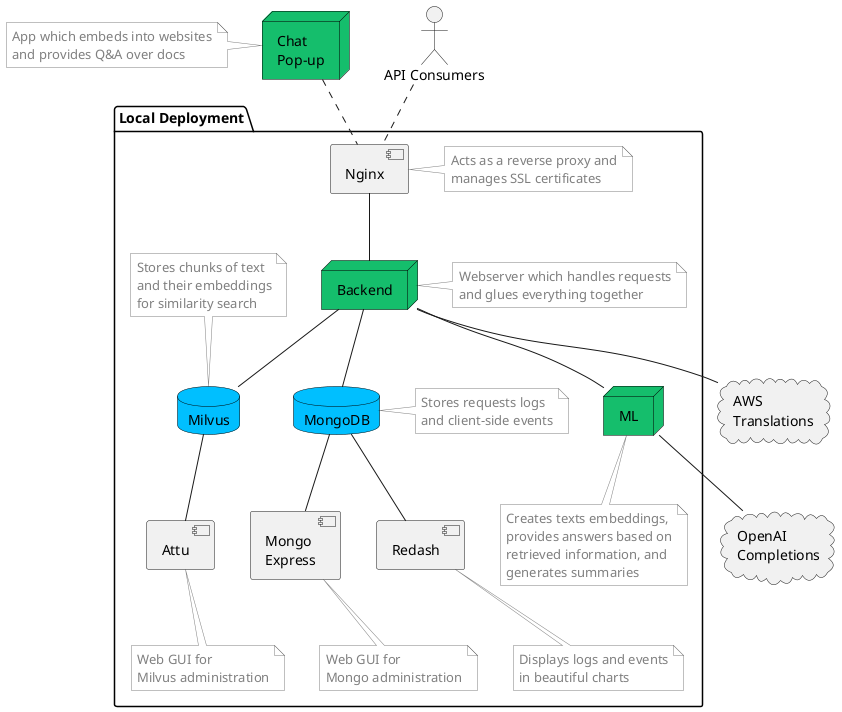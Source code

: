 @startuml

skinparam database {
    BackgroundColor deepskyblue
    BorderColor black
    FontColor automatic
}

skinparam node {
    BackgroundColor 15BE6C
    BorderColor black
}

skinparam note {
    BackgroundColor ffffff
    FontColor 00000080
    BorderColor 00000080
}

node "Chat\nPop-up"
note left: App which embeds into websites\nand provides Q&A over docs

cloud "OpenAI\nCompletions" as OpenAI

cloud "AWS\nTranslations" as AWS

package "Local Deployment" {
    component "Nginx"
    note right: Acts as a reverse proxy and\nmanages SSL certificates

    node "Backend"
    note right: Webserver which handles requests\nand glues everything together

    node "ML"
    note bottom: Creates texts embeddings,\nprovides answers based on\nretrieved information, and\ngenerates summaries

    database "MongoDB"
    note right: Stores requests logs\nand client-side events

    database "Milvus"
    note top: Stores chunks of text\nand their embeddings\nfor similarity search

    component "Mongo\nExpress"
    note bottom: Web GUI for\nMongo administration

    component "Attu"
    note bottom: Web GUI for\nMilvus administration

    component "Redash"
    note bottom: Displays logs and events\nin beautiful charts
}

[Chat\nPop-up] .. [Nginx]
:API Consumers: .. [Nginx]
[Nginx] -- [Backend]
[Backend] -- [ML]
[Backend] -- [MongoDB]
[Backend] -- [Milvus]
[MongoDB] -- [Redash]
[MongoDB] -- [Mongo\nExpress]
[ML] -- [OpenAI]
[Milvus] -- [Attu]
[Backend] -- [AWS]

@enduml

